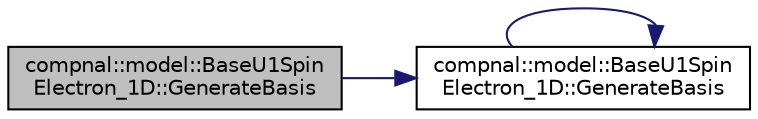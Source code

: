 digraph "compnal::model::BaseU1SpinElectron_1D::GenerateBasis"
{
 // INTERACTIVE_SVG=YES
 // LATEX_PDF_SIZE
  edge [fontname="Helvetica",fontsize="10",labelfontname="Helvetica",labelfontsize="10"];
  node [fontname="Helvetica",fontsize="10",shape=record];
  rankdir="LR";
  Node1 [label="compnal::model::BaseU1Spin\lElectron_1D::GenerateBasis",height=0.2,width=0.4,color="black", fillcolor="grey75", style="filled", fontcolor="black",tooltip="Generate bases of the target Hilbert space specified by the system size , the magnitude of the local ..."];
  Node1 -> Node2 [color="midnightblue",fontsize="10",style="solid",fontname="Helvetica"];
  Node2 [label="compnal::model::BaseU1Spin\lElectron_1D::GenerateBasis",height=0.2,width=0.4,color="black", fillcolor="white", style="filled",URL="$de/d75/classcompnal_1_1model_1_1_base_u1_spin_electron__1_d.html#af313024f52e31794864d1d9b0d66f683",tooltip="Generate bases of the target Hilbert space specified by the system size , the magnitude of the local ..."];
  Node2 -> Node2 [color="midnightblue",fontsize="10",style="solid",fontname="Helvetica"];
}

